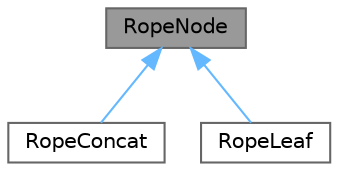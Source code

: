 digraph "RopeNode"
{
 // LATEX_PDF_SIZE
  bgcolor="transparent";
  edge [fontname=Helvetica,fontsize=10,labelfontname=Helvetica,labelfontsize=10];
  node [fontname=Helvetica,fontsize=10,shape=box,height=0.2,width=0.4];
  Node1 [id="Node000001",label="RopeNode",height=0.2,width=0.4,color="gray40", fillcolor="grey60", style="filled", fontcolor="black",tooltip="Abstract base class representing a node in a Rope data structure."];
  Node1 -> Node2 [id="edge1_Node000001_Node000002",dir="back",color="steelblue1",style="solid",tooltip=" "];
  Node2 [id="Node000002",label="RopeConcat",height=0.2,width=0.4,color="gray40", fillcolor="white", style="filled",URL="$classRopeConcat.html",tooltip="Represents a concatenation node in a Rope data structure."];
  Node1 -> Node3 [id="edge2_Node000001_Node000003",dir="back",color="steelblue1",style="solid",tooltip=" "];
  Node3 [id="Node000003",label="RopeLeaf",height=0.2,width=0.4,color="gray40", fillcolor="white", style="filled",URL="$classRopeLeaf.html",tooltip="Concrete class representing a leaf node in a Rope data structure."];
}
